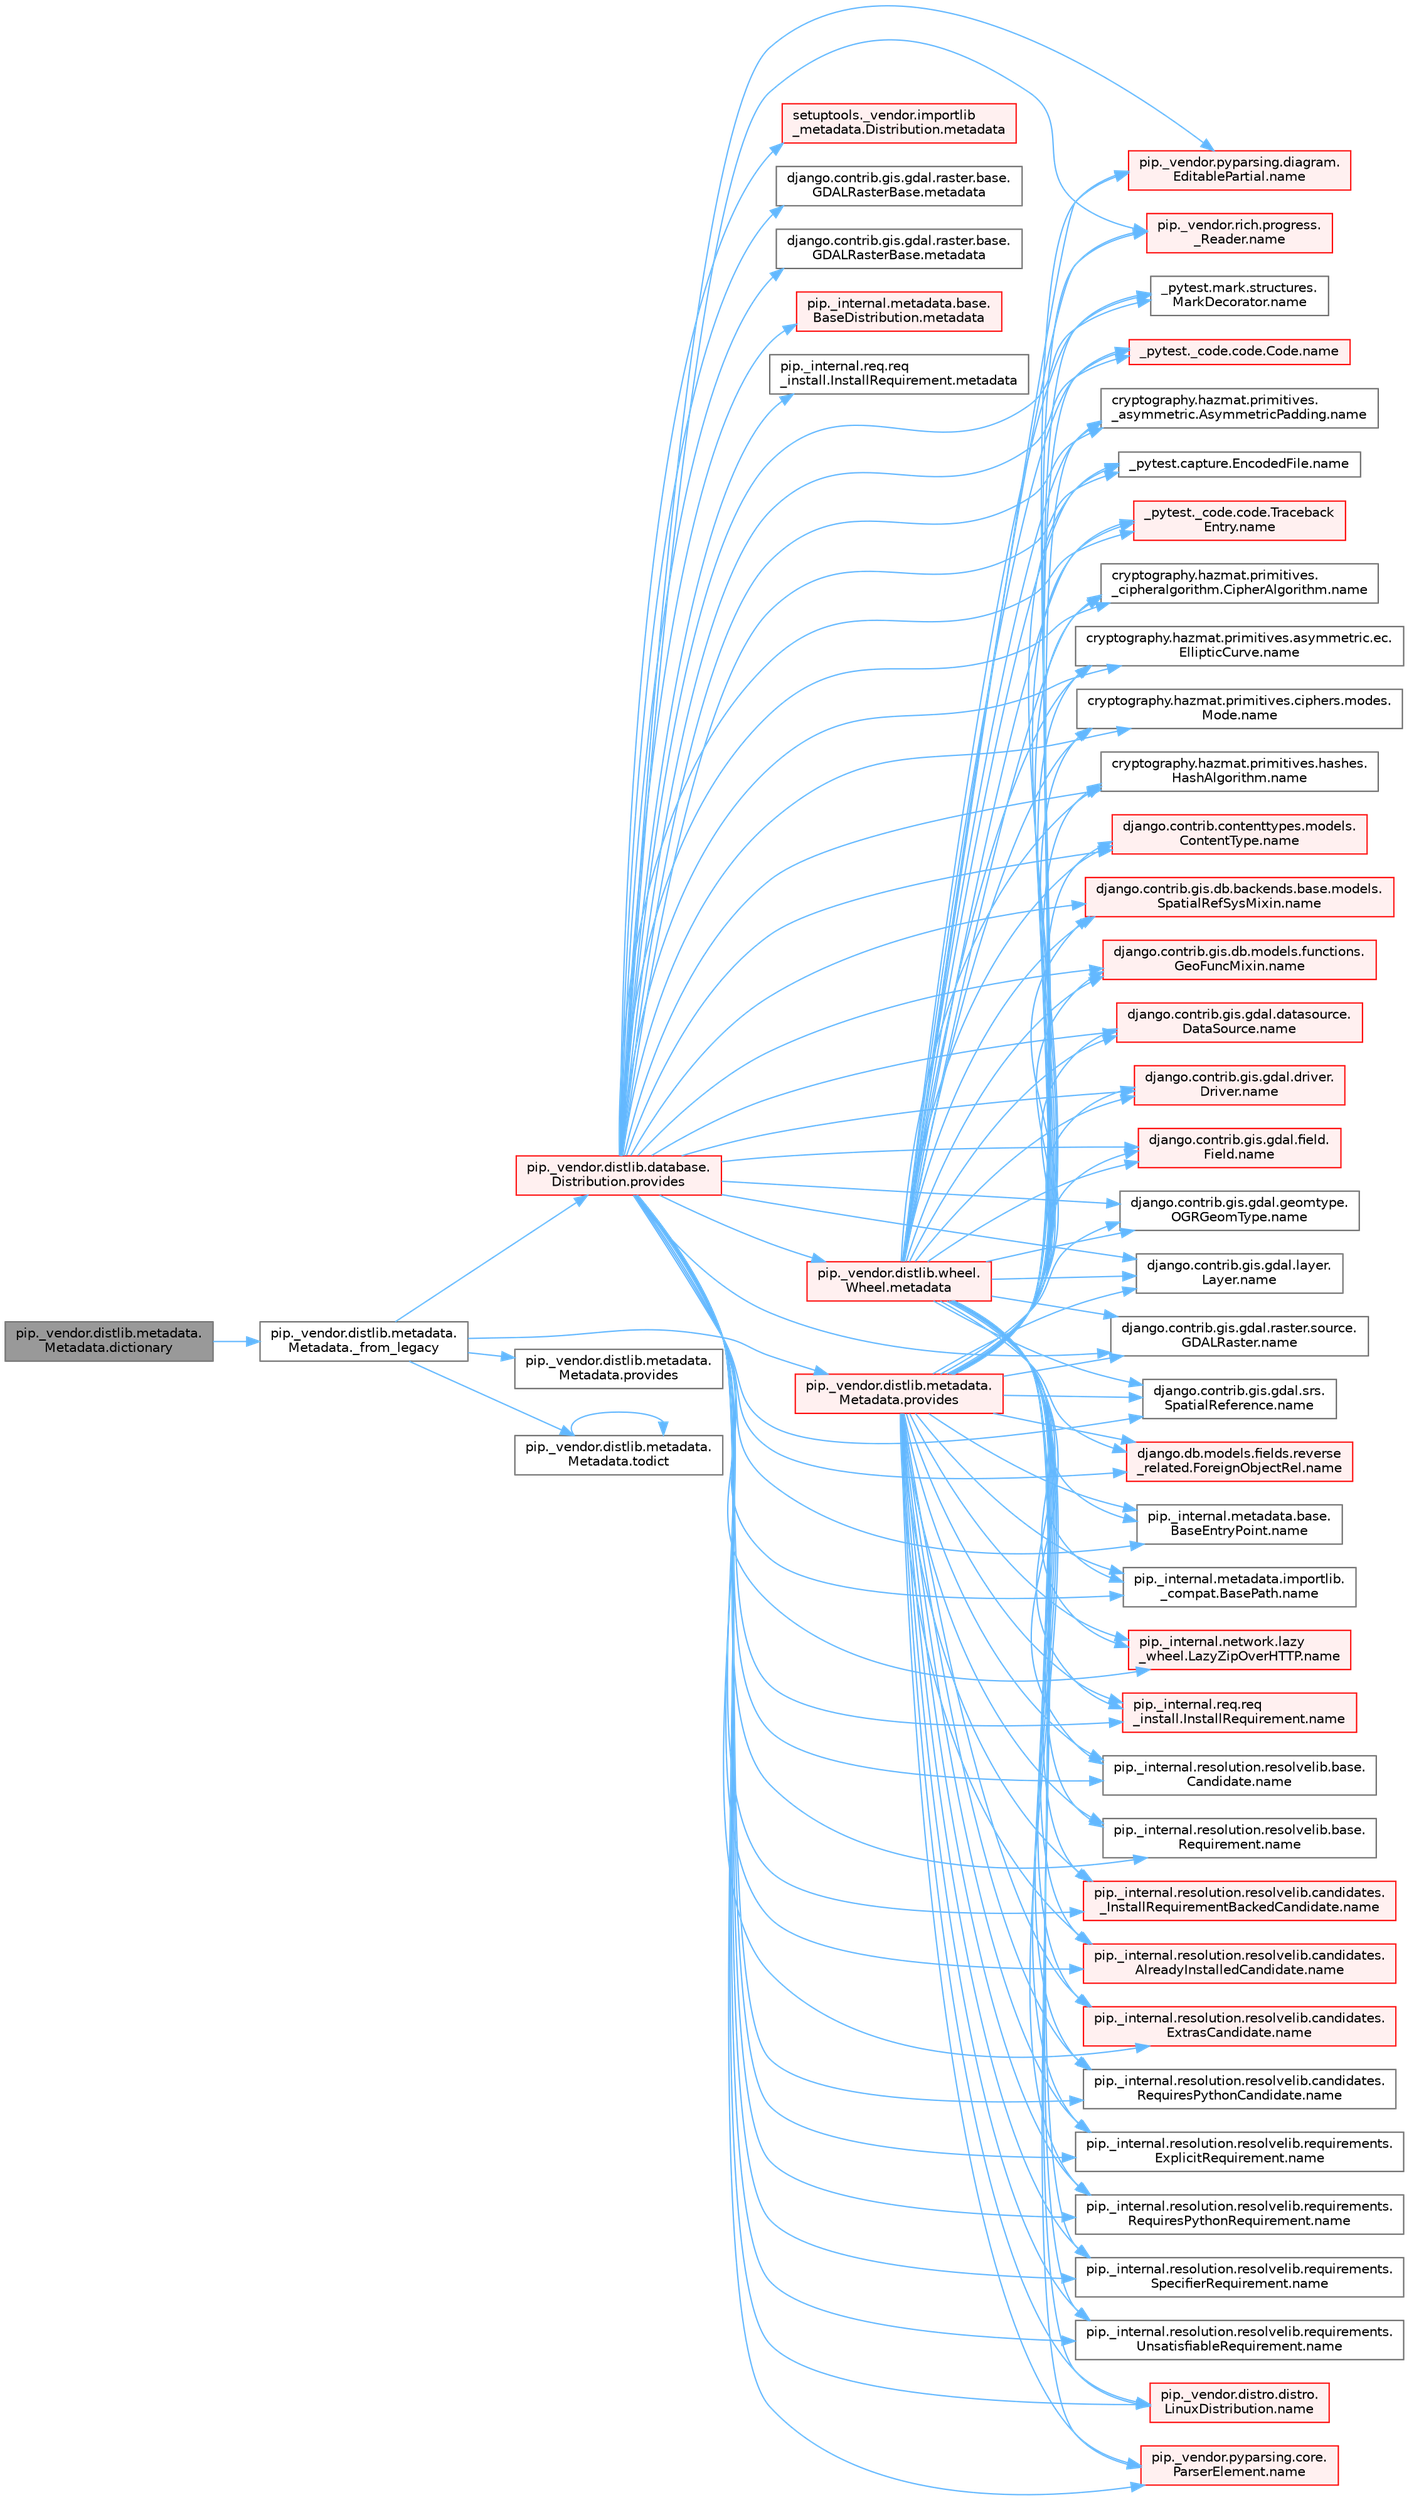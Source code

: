 digraph "pip._vendor.distlib.metadata.Metadata.dictionary"
{
 // LATEX_PDF_SIZE
  bgcolor="transparent";
  edge [fontname=Helvetica,fontsize=10,labelfontname=Helvetica,labelfontsize=10];
  node [fontname=Helvetica,fontsize=10,shape=box,height=0.2,width=0.4];
  rankdir="LR";
  Node1 [id="Node000001",label="pip._vendor.distlib.metadata.\lMetadata.dictionary",height=0.2,width=0.4,color="gray40", fillcolor="grey60", style="filled", fontcolor="black",tooltip=" "];
  Node1 -> Node2 [id="edge1_Node000001_Node000002",color="steelblue1",style="solid",tooltip=" "];
  Node2 [id="Node000002",label="pip._vendor.distlib.metadata.\lMetadata._from_legacy",height=0.2,width=0.4,color="grey40", fillcolor="white", style="filled",URL="$classpip_1_1__vendor_1_1distlib_1_1metadata_1_1_metadata.html#a3b57a91825edd9635364660b49124ebb",tooltip=" "];
  Node2 -> Node3 [id="edge2_Node000002_Node000003",color="steelblue1",style="solid",tooltip=" "];
  Node3 [id="Node000003",label="pip._vendor.distlib.database.\lDistribution.provides",height=0.2,width=0.4,color="red", fillcolor="#FFF0F0", style="filled",URL="$classpip_1_1__vendor_1_1distlib_1_1database_1_1_distribution.html#a4de0a18091046a76d9f6e2c424a50f7a",tooltip=" "];
  Node3 -> Node4 [id="edge3_Node000003_Node000004",color="steelblue1",style="solid",tooltip=" "];
  Node4 [id="Node000004",label="django.contrib.gis.gdal.raster.base.\lGDALRasterBase.metadata",height=0.2,width=0.4,color="grey40", fillcolor="white", style="filled",URL="$classdjango_1_1contrib_1_1gis_1_1gdal_1_1raster_1_1base_1_1_g_d_a_l_raster_base.html#ac656a9816397d9b605bdbc6175fde717",tooltip=" "];
  Node3 -> Node5 [id="edge4_Node000003_Node000005",color="steelblue1",style="solid",tooltip=" "];
  Node5 [id="Node000005",label="django.contrib.gis.gdal.raster.base.\lGDALRasterBase.metadata",height=0.2,width=0.4,color="grey40", fillcolor="white", style="filled",URL="$classdjango_1_1contrib_1_1gis_1_1gdal_1_1raster_1_1base_1_1_g_d_a_l_raster_base.html#ac68a22e3a52d43707936b339b8af62ad",tooltip=" "];
  Node3 -> Node6 [id="edge5_Node000003_Node000006",color="steelblue1",style="solid",tooltip=" "];
  Node6 [id="Node000006",label="pip._internal.metadata.base.\lBaseDistribution.metadata",height=0.2,width=0.4,color="red", fillcolor="#FFF0F0", style="filled",URL="$classpip_1_1__internal_1_1metadata_1_1base_1_1_base_distribution.html#a665b55bcebd861e5959f53a7d2f1350f",tooltip=" "];
  Node3 -> Node391 [id="edge6_Node000003_Node000391",color="steelblue1",style="solid",tooltip=" "];
  Node391 [id="Node000391",label="pip._internal.req.req\l_install.InstallRequirement.metadata",height=0.2,width=0.4,color="grey40", fillcolor="white", style="filled",URL="$classpip_1_1__internal_1_1req_1_1req__install_1_1_install_requirement.html#a212fdd382933af2966e6a94c2db91bca",tooltip=" "];
  Node3 -> Node392 [id="edge7_Node000003_Node000392",color="steelblue1",style="solid",tooltip=" "];
  Node392 [id="Node000392",label="pip._vendor.distlib.wheel.\lWheel.metadata",height=0.2,width=0.4,color="red", fillcolor="#FFF0F0", style="filled",URL="$classpip_1_1__vendor_1_1distlib_1_1wheel_1_1_wheel.html#a9e567ddb3165e2b2bdb2c358774b32a6",tooltip=" "];
  Node392 -> Node343 [id="edge8_Node000392_Node000343",color="steelblue1",style="solid",tooltip=" "];
  Node343 [id="Node000343",label="_pytest._code.code.Code.name",height=0.2,width=0.4,color="red", fillcolor="#FFF0F0", style="filled",URL="$class__pytest_1_1__code_1_1code_1_1_code.html#a1f3cbc53ca6df4a1bab12183694b6e78",tooltip=" "];
  Node392 -> Node344 [id="edge9_Node000392_Node000344",color="steelblue1",style="solid",tooltip=" "];
  Node344 [id="Node000344",label="_pytest._code.code.Traceback\lEntry.name",height=0.2,width=0.4,color="red", fillcolor="#FFF0F0", style="filled",URL="$class__pytest_1_1__code_1_1code_1_1_traceback_entry.html#a106b95c0753f41669fbfb8ee4c11ad3d",tooltip=" "];
  Node392 -> Node345 [id="edge10_Node000392_Node000345",color="steelblue1",style="solid",tooltip=" "];
  Node345 [id="Node000345",label="_pytest.capture.EncodedFile.name",height=0.2,width=0.4,color="grey40", fillcolor="white", style="filled",URL="$class__pytest_1_1capture_1_1_encoded_file.html#a738c73b5de21c7261d9e51f71e4f0397",tooltip=" "];
  Node392 -> Node346 [id="edge11_Node000392_Node000346",color="steelblue1",style="solid",tooltip=" "];
  Node346 [id="Node000346",label="_pytest.mark.structures.\lMarkDecorator.name",height=0.2,width=0.4,color="grey40", fillcolor="white", style="filled",URL="$class__pytest_1_1mark_1_1structures_1_1_mark_decorator.html#ae8f66760cda125450e0e3bd38689c72f",tooltip=" "];
  Node392 -> Node347 [id="edge12_Node000392_Node000347",color="steelblue1",style="solid",tooltip=" "];
  Node347 [id="Node000347",label="cryptography.hazmat.primitives.\l_asymmetric.AsymmetricPadding.name",height=0.2,width=0.4,color="grey40", fillcolor="white", style="filled",URL="$classcryptography_1_1hazmat_1_1primitives_1_1__asymmetric_1_1_asymmetric_padding.html#a8f72e8284cb336861a873ed5ce0e39b5",tooltip=" "];
  Node392 -> Node348 [id="edge13_Node000392_Node000348",color="steelblue1",style="solid",tooltip=" "];
  Node348 [id="Node000348",label="cryptography.hazmat.primitives.\l_cipheralgorithm.CipherAlgorithm.name",height=0.2,width=0.4,color="grey40", fillcolor="white", style="filled",URL="$classcryptography_1_1hazmat_1_1primitives_1_1__cipheralgorithm_1_1_cipher_algorithm.html#a50567a5c3388450ab7aa883ab34a1ac7",tooltip=" "];
  Node392 -> Node349 [id="edge14_Node000392_Node000349",color="steelblue1",style="solid",tooltip=" "];
  Node349 [id="Node000349",label="cryptography.hazmat.primitives.asymmetric.ec.\lEllipticCurve.name",height=0.2,width=0.4,color="grey40", fillcolor="white", style="filled",URL="$classcryptography_1_1hazmat_1_1primitives_1_1asymmetric_1_1ec_1_1_elliptic_curve.html#a2775c4e945309a6c7ea33dace1698a60",tooltip=" "];
  Node392 -> Node350 [id="edge15_Node000392_Node000350",color="steelblue1",style="solid",tooltip=" "];
  Node350 [id="Node000350",label="cryptography.hazmat.primitives.ciphers.modes.\lMode.name",height=0.2,width=0.4,color="grey40", fillcolor="white", style="filled",URL="$classcryptography_1_1hazmat_1_1primitives_1_1ciphers_1_1modes_1_1_mode.html#a99d93fd1370a2abbb5bb5cffbd5ff0f7",tooltip=" "];
  Node392 -> Node351 [id="edge16_Node000392_Node000351",color="steelblue1",style="solid",tooltip=" "];
  Node351 [id="Node000351",label="cryptography.hazmat.primitives.hashes.\lHashAlgorithm.name",height=0.2,width=0.4,color="grey40", fillcolor="white", style="filled",URL="$classcryptography_1_1hazmat_1_1primitives_1_1hashes_1_1_hash_algorithm.html#a42c7e1582d9b46a015774af9e5cbbb0b",tooltip=" "];
  Node392 -> Node352 [id="edge17_Node000392_Node000352",color="steelblue1",style="solid",tooltip=" "];
  Node352 [id="Node000352",label="django.contrib.contenttypes.models.\lContentType.name",height=0.2,width=0.4,color="red", fillcolor="#FFF0F0", style="filled",URL="$classdjango_1_1contrib_1_1contenttypes_1_1models_1_1_content_type.html#a305b62f56597bb2e4823dcf5e6ccdcf8",tooltip=" "];
  Node392 -> Node354 [id="edge18_Node000392_Node000354",color="steelblue1",style="solid",tooltip=" "];
  Node354 [id="Node000354",label="django.contrib.gis.db.backends.base.models.\lSpatialRefSysMixin.name",height=0.2,width=0.4,color="red", fillcolor="#FFF0F0", style="filled",URL="$classdjango_1_1contrib_1_1gis_1_1db_1_1backends_1_1base_1_1models_1_1_spatial_ref_sys_mixin.html#a56fe36e786b49160249395f453dd1cab",tooltip=" "];
  Node392 -> Node355 [id="edge19_Node000392_Node000355",color="steelblue1",style="solid",tooltip=" "];
  Node355 [id="Node000355",label="django.contrib.gis.db.models.functions.\lGeoFuncMixin.name",height=0.2,width=0.4,color="red", fillcolor="#FFF0F0", style="filled",URL="$classdjango_1_1contrib_1_1gis_1_1db_1_1models_1_1functions_1_1_geo_func_mixin.html#adeeb6b2c9db337396468712e919af622",tooltip=" "];
  Node392 -> Node356 [id="edge20_Node000392_Node000356",color="steelblue1",style="solid",tooltip=" "];
  Node356 [id="Node000356",label="django.contrib.gis.gdal.datasource.\lDataSource.name",height=0.2,width=0.4,color="red", fillcolor="#FFF0F0", style="filled",URL="$classdjango_1_1contrib_1_1gis_1_1gdal_1_1datasource_1_1_data_source.html#aaa98728c7ef6f4d96c689550e8af3ed5",tooltip=" "];
  Node392 -> Node357 [id="edge21_Node000392_Node000357",color="steelblue1",style="solid",tooltip=" "];
  Node357 [id="Node000357",label="django.contrib.gis.gdal.driver.\lDriver.name",height=0.2,width=0.4,color="red", fillcolor="#FFF0F0", style="filled",URL="$classdjango_1_1contrib_1_1gis_1_1gdal_1_1driver_1_1_driver.html#aaa5d4d1b9fd762839db84d1e56e36b7f",tooltip=" "];
  Node392 -> Node358 [id="edge22_Node000392_Node000358",color="steelblue1",style="solid",tooltip=" "];
  Node358 [id="Node000358",label="django.contrib.gis.gdal.field.\lField.name",height=0.2,width=0.4,color="red", fillcolor="#FFF0F0", style="filled",URL="$classdjango_1_1contrib_1_1gis_1_1gdal_1_1field_1_1_field.html#a28a3b0af5006d5abf34d5b1497011368",tooltip=" "];
  Node392 -> Node359 [id="edge23_Node000392_Node000359",color="steelblue1",style="solid",tooltip=" "];
  Node359 [id="Node000359",label="django.contrib.gis.gdal.geomtype.\lOGRGeomType.name",height=0.2,width=0.4,color="grey40", fillcolor="white", style="filled",URL="$classdjango_1_1contrib_1_1gis_1_1gdal_1_1geomtype_1_1_o_g_r_geom_type.html#a719b3100682ab8df79fd8a2484163b8e",tooltip=" "];
  Node392 -> Node360 [id="edge24_Node000392_Node000360",color="steelblue1",style="solid",tooltip=" "];
  Node360 [id="Node000360",label="django.contrib.gis.gdal.layer.\lLayer.name",height=0.2,width=0.4,color="grey40", fillcolor="white", style="filled",URL="$classdjango_1_1contrib_1_1gis_1_1gdal_1_1layer_1_1_layer.html#a53791d8e2fe8b1ca86b426a625e7d66c",tooltip=" "];
  Node392 -> Node361 [id="edge25_Node000392_Node000361",color="steelblue1",style="solid",tooltip=" "];
  Node361 [id="Node000361",label="django.contrib.gis.gdal.raster.source.\lGDALRaster.name",height=0.2,width=0.4,color="grey40", fillcolor="white", style="filled",URL="$classdjango_1_1contrib_1_1gis_1_1gdal_1_1raster_1_1source_1_1_g_d_a_l_raster.html#a6cca2a8eca0ab4ff2e89f0f0cce590d1",tooltip=" "];
  Node392 -> Node362 [id="edge26_Node000392_Node000362",color="steelblue1",style="solid",tooltip=" "];
  Node362 [id="Node000362",label="django.contrib.gis.gdal.srs.\lSpatialReference.name",height=0.2,width=0.4,color="grey40", fillcolor="white", style="filled",URL="$classdjango_1_1contrib_1_1gis_1_1gdal_1_1srs_1_1_spatial_reference.html#ac2c9d37b41ae1a91ca63a7046590d603",tooltip=" "];
  Node392 -> Node363 [id="edge27_Node000392_Node000363",color="steelblue1",style="solid",tooltip=" "];
  Node363 [id="Node000363",label="django.db.models.fields.reverse\l_related.ForeignObjectRel.name",height=0.2,width=0.4,color="red", fillcolor="#FFF0F0", style="filled",URL="$classdjango_1_1db_1_1models_1_1fields_1_1reverse__related_1_1_foreign_object_rel.html#a5c0c2387142987d2c9582e677e90b5d7",tooltip=" "];
  Node392 -> Node364 [id="edge28_Node000392_Node000364",color="steelblue1",style="solid",tooltip=" "];
  Node364 [id="Node000364",label="pip._internal.metadata.base.\lBaseEntryPoint.name",height=0.2,width=0.4,color="grey40", fillcolor="white", style="filled",URL="$classpip_1_1__internal_1_1metadata_1_1base_1_1_base_entry_point.html#acd0c7299966258aeb0876da26520233d",tooltip=" "];
  Node392 -> Node365 [id="edge29_Node000392_Node000365",color="steelblue1",style="solid",tooltip=" "];
  Node365 [id="Node000365",label="pip._internal.metadata.importlib.\l_compat.BasePath.name",height=0.2,width=0.4,color="grey40", fillcolor="white", style="filled",URL="$classpip_1_1__internal_1_1metadata_1_1importlib_1_1__compat_1_1_base_path.html#aa5b4e00be6be00e1bd599909ae50bc00",tooltip=" "];
  Node392 -> Node366 [id="edge30_Node000392_Node000366",color="steelblue1",style="solid",tooltip=" "];
  Node366 [id="Node000366",label="pip._internal.network.lazy\l_wheel.LazyZipOverHTTP.name",height=0.2,width=0.4,color="red", fillcolor="#FFF0F0", style="filled",URL="$classpip_1_1__internal_1_1network_1_1lazy__wheel_1_1_lazy_zip_over_h_t_t_p.html#a59403bb703d375caa6c1dda7573257a1",tooltip=" "];
  Node392 -> Node367 [id="edge31_Node000392_Node000367",color="steelblue1",style="solid",tooltip=" "];
  Node367 [id="Node000367",label="pip._internal.req.req\l_install.InstallRequirement.name",height=0.2,width=0.4,color="red", fillcolor="#FFF0F0", style="filled",URL="$classpip_1_1__internal_1_1req_1_1req__install_1_1_install_requirement.html#a6b019e16ae98576ae64c68e0f5824e34",tooltip=" "];
  Node392 -> Node375 [id="edge32_Node000392_Node000375",color="steelblue1",style="solid",tooltip=" "];
  Node375 [id="Node000375",label="pip._internal.resolution.resolvelib.base.\lCandidate.name",height=0.2,width=0.4,color="grey40", fillcolor="white", style="filled",URL="$classpip_1_1__internal_1_1resolution_1_1resolvelib_1_1base_1_1_candidate.html#a7000e68e912182072a011f9df0c142ee",tooltip=" "];
  Node392 -> Node376 [id="edge33_Node000392_Node000376",color="steelblue1",style="solid",tooltip=" "];
  Node376 [id="Node000376",label="pip._internal.resolution.resolvelib.base.\lRequirement.name",height=0.2,width=0.4,color="grey40", fillcolor="white", style="filled",URL="$classpip_1_1__internal_1_1resolution_1_1resolvelib_1_1base_1_1_requirement.html#a013752876d4b3521f3a087987b443d90",tooltip=" "];
  Node392 -> Node377 [id="edge34_Node000392_Node000377",color="steelblue1",style="solid",tooltip=" "];
  Node377 [id="Node000377",label="pip._internal.resolution.resolvelib.candidates.\l_InstallRequirementBackedCandidate.name",height=0.2,width=0.4,color="red", fillcolor="#FFF0F0", style="filled",URL="$classpip_1_1__internal_1_1resolution_1_1resolvelib_1_1candidates_1_1___install_requirement_backed_candidate.html#a1538a825241b855a4abf51d6bf616cde",tooltip=" "];
  Node392 -> Node409 [id="edge35_Node000392_Node000409",color="steelblue1",style="solid",tooltip=" "];
  Node409 [id="Node000409",label="pip._internal.resolution.resolvelib.candidates.\lAlreadyInstalledCandidate.name",height=0.2,width=0.4,color="red", fillcolor="#FFF0F0", style="filled",URL="$classpip_1_1__internal_1_1resolution_1_1resolvelib_1_1candidates_1_1_already_installed_candidate.html#a0f4ae3f092daa140dc8bda04e8d0f2d0",tooltip=" "];
  Node392 -> Node410 [id="edge36_Node000392_Node000410",color="steelblue1",style="solid",tooltip=" "];
  Node410 [id="Node000410",label="pip._internal.resolution.resolvelib.candidates.\lExtrasCandidate.name",height=0.2,width=0.4,color="red", fillcolor="#FFF0F0", style="filled",URL="$classpip_1_1__internal_1_1resolution_1_1resolvelib_1_1candidates_1_1_extras_candidate.html#a6e13b1ab724cd7af8b22cadb37352b31",tooltip=" "];
  Node392 -> Node538 [id="edge37_Node000392_Node000538",color="steelblue1",style="solid",tooltip=" "];
  Node538 [id="Node000538",label="pip._internal.resolution.resolvelib.candidates.\lRequiresPythonCandidate.name",height=0.2,width=0.4,color="grey40", fillcolor="white", style="filled",URL="$classpip_1_1__internal_1_1resolution_1_1resolvelib_1_1candidates_1_1_requires_python_candidate.html#aeff13058676b07d1b67feed53749d838",tooltip=" "];
  Node392 -> Node539 [id="edge38_Node000392_Node000539",color="steelblue1",style="solid",tooltip=" "];
  Node539 [id="Node000539",label="pip._internal.resolution.resolvelib.requirements.\lExplicitRequirement.name",height=0.2,width=0.4,color="grey40", fillcolor="white", style="filled",URL="$classpip_1_1__internal_1_1resolution_1_1resolvelib_1_1requirements_1_1_explicit_requirement.html#a3e8f9b07c17be864b1a90cc2f5e87b35",tooltip=" "];
  Node392 -> Node540 [id="edge39_Node000392_Node000540",color="steelblue1",style="solid",tooltip=" "];
  Node540 [id="Node000540",label="pip._internal.resolution.resolvelib.requirements.\lRequiresPythonRequirement.name",height=0.2,width=0.4,color="grey40", fillcolor="white", style="filled",URL="$classpip_1_1__internal_1_1resolution_1_1resolvelib_1_1requirements_1_1_requires_python_requirement.html#ac555e717a97ebb38cb2ad735939cf8b8",tooltip=" "];
  Node392 -> Node541 [id="edge40_Node000392_Node000541",color="steelblue1",style="solid",tooltip=" "];
  Node541 [id="Node000541",label="pip._internal.resolution.resolvelib.requirements.\lSpecifierRequirement.name",height=0.2,width=0.4,color="grey40", fillcolor="white", style="filled",URL="$classpip_1_1__internal_1_1resolution_1_1resolvelib_1_1requirements_1_1_specifier_requirement.html#af2ae64f787d166605910d13457564fd9",tooltip=" "];
  Node392 -> Node542 [id="edge41_Node000392_Node000542",color="steelblue1",style="solid",tooltip=" "];
  Node542 [id="Node000542",label="pip._internal.resolution.resolvelib.requirements.\lUnsatisfiableRequirement.name",height=0.2,width=0.4,color="grey40", fillcolor="white", style="filled",URL="$classpip_1_1__internal_1_1resolution_1_1resolvelib_1_1requirements_1_1_unsatisfiable_requirement.html#a78f7012fa925a93d5600232bf2bc9728",tooltip=" "];
  Node392 -> Node543 [id="edge42_Node000392_Node000543",color="steelblue1",style="solid",tooltip=" "];
  Node543 [id="Node000543",label="pip._vendor.distro.distro.\lLinuxDistribution.name",height=0.2,width=0.4,color="red", fillcolor="#FFF0F0", style="filled",URL="$classpip_1_1__vendor_1_1distro_1_1distro_1_1_linux_distribution.html#a0f30009e5f86e89a27bd187e8a759e32",tooltip=" "];
  Node392 -> Node621 [id="edge43_Node000392_Node000621",color="steelblue1",style="solid",tooltip=" "];
  Node621 [id="Node000621",label="pip._vendor.pyparsing.core.\lParserElement.name",height=0.2,width=0.4,color="red", fillcolor="#FFF0F0", style="filled",URL="$classpip_1_1__vendor_1_1pyparsing_1_1core_1_1_parser_element.html#ad7db196655f86eaadabd81c40af25717",tooltip=" "];
  Node392 -> Node719 [id="edge44_Node000392_Node000719",color="steelblue1",style="solid",tooltip=" "];
  Node719 [id="Node000719",label="pip._vendor.pyparsing.diagram.\lEditablePartial.name",height=0.2,width=0.4,color="red", fillcolor="#FFF0F0", style="filled",URL="$classpip_1_1__vendor_1_1pyparsing_1_1diagram_1_1_editable_partial.html#a3c8365249bd6514fce002d62622de581",tooltip=" "];
  Node392 -> Node723 [id="edge45_Node000392_Node000723",color="steelblue1",style="solid",tooltip=" "];
  Node723 [id="Node000723",label="pip._vendor.rich.progress.\l_Reader.name",height=0.2,width=0.4,color="red", fillcolor="#FFF0F0", style="filled",URL="$classpip_1_1__vendor_1_1rich_1_1progress_1_1___reader.html#a545f897ce86cf3e798598cb200357c13",tooltip=" "];
  Node3 -> Node586 [id="edge46_Node000003_Node000586",color="steelblue1",style="solid",tooltip=" "];
  Node586 [id="Node000586",label="setuptools._vendor.importlib\l_metadata.Distribution.metadata",height=0.2,width=0.4,color="red", fillcolor="#FFF0F0", style="filled",URL="$classsetuptools_1_1__vendor_1_1importlib__metadata_1_1_distribution.html#afe56c9fb55cf594cb94d0ebe52c32fad",tooltip=" "];
  Node3 -> Node343 [id="edge47_Node000003_Node000343",color="steelblue1",style="solid",tooltip=" "];
  Node3 -> Node344 [id="edge48_Node000003_Node000344",color="steelblue1",style="solid",tooltip=" "];
  Node3 -> Node345 [id="edge49_Node000003_Node000345",color="steelblue1",style="solid",tooltip=" "];
  Node3 -> Node346 [id="edge50_Node000003_Node000346",color="steelblue1",style="solid",tooltip=" "];
  Node3 -> Node347 [id="edge51_Node000003_Node000347",color="steelblue1",style="solid",tooltip=" "];
  Node3 -> Node348 [id="edge52_Node000003_Node000348",color="steelblue1",style="solid",tooltip=" "];
  Node3 -> Node349 [id="edge53_Node000003_Node000349",color="steelblue1",style="solid",tooltip=" "];
  Node3 -> Node350 [id="edge54_Node000003_Node000350",color="steelblue1",style="solid",tooltip=" "];
  Node3 -> Node351 [id="edge55_Node000003_Node000351",color="steelblue1",style="solid",tooltip=" "];
  Node3 -> Node352 [id="edge56_Node000003_Node000352",color="steelblue1",style="solid",tooltip=" "];
  Node3 -> Node354 [id="edge57_Node000003_Node000354",color="steelblue1",style="solid",tooltip=" "];
  Node3 -> Node355 [id="edge58_Node000003_Node000355",color="steelblue1",style="solid",tooltip=" "];
  Node3 -> Node356 [id="edge59_Node000003_Node000356",color="steelblue1",style="solid",tooltip=" "];
  Node3 -> Node357 [id="edge60_Node000003_Node000357",color="steelblue1",style="solid",tooltip=" "];
  Node3 -> Node358 [id="edge61_Node000003_Node000358",color="steelblue1",style="solid",tooltip=" "];
  Node3 -> Node359 [id="edge62_Node000003_Node000359",color="steelblue1",style="solid",tooltip=" "];
  Node3 -> Node360 [id="edge63_Node000003_Node000360",color="steelblue1",style="solid",tooltip=" "];
  Node3 -> Node361 [id="edge64_Node000003_Node000361",color="steelblue1",style="solid",tooltip=" "];
  Node3 -> Node362 [id="edge65_Node000003_Node000362",color="steelblue1",style="solid",tooltip=" "];
  Node3 -> Node363 [id="edge66_Node000003_Node000363",color="steelblue1",style="solid",tooltip=" "];
  Node3 -> Node364 [id="edge67_Node000003_Node000364",color="steelblue1",style="solid",tooltip=" "];
  Node3 -> Node365 [id="edge68_Node000003_Node000365",color="steelblue1",style="solid",tooltip=" "];
  Node3 -> Node366 [id="edge69_Node000003_Node000366",color="steelblue1",style="solid",tooltip=" "];
  Node3 -> Node367 [id="edge70_Node000003_Node000367",color="steelblue1",style="solid",tooltip=" "];
  Node3 -> Node375 [id="edge71_Node000003_Node000375",color="steelblue1",style="solid",tooltip=" "];
  Node3 -> Node376 [id="edge72_Node000003_Node000376",color="steelblue1",style="solid",tooltip=" "];
  Node3 -> Node377 [id="edge73_Node000003_Node000377",color="steelblue1",style="solid",tooltip=" "];
  Node3 -> Node409 [id="edge74_Node000003_Node000409",color="steelblue1",style="solid",tooltip=" "];
  Node3 -> Node410 [id="edge75_Node000003_Node000410",color="steelblue1",style="solid",tooltip=" "];
  Node3 -> Node538 [id="edge76_Node000003_Node000538",color="steelblue1",style="solid",tooltip=" "];
  Node3 -> Node539 [id="edge77_Node000003_Node000539",color="steelblue1",style="solid",tooltip=" "];
  Node3 -> Node540 [id="edge78_Node000003_Node000540",color="steelblue1",style="solid",tooltip=" "];
  Node3 -> Node541 [id="edge79_Node000003_Node000541",color="steelblue1",style="solid",tooltip=" "];
  Node3 -> Node542 [id="edge80_Node000003_Node000542",color="steelblue1",style="solid",tooltip=" "];
  Node3 -> Node543 [id="edge81_Node000003_Node000543",color="steelblue1",style="solid",tooltip=" "];
  Node3 -> Node621 [id="edge82_Node000003_Node000621",color="steelblue1",style="solid",tooltip=" "];
  Node3 -> Node719 [id="edge83_Node000003_Node000719",color="steelblue1",style="solid",tooltip=" "];
  Node3 -> Node723 [id="edge84_Node000003_Node000723",color="steelblue1",style="solid",tooltip=" "];
  Node2 -> Node4523 [id="edge85_Node000002_Node004523",color="steelblue1",style="solid",tooltip=" "];
  Node4523 [id="Node004523",label="pip._vendor.distlib.metadata.\lMetadata.provides",height=0.2,width=0.4,color="red", fillcolor="#FFF0F0", style="filled",URL="$classpip_1_1__vendor_1_1distlib_1_1metadata_1_1_metadata.html#ae53753d7d2db182469e417659e3d3d2f",tooltip=" "];
  Node4523 -> Node343 [id="edge86_Node004523_Node000343",color="steelblue1",style="solid",tooltip=" "];
  Node4523 -> Node344 [id="edge87_Node004523_Node000344",color="steelblue1",style="solid",tooltip=" "];
  Node4523 -> Node345 [id="edge88_Node004523_Node000345",color="steelblue1",style="solid",tooltip=" "];
  Node4523 -> Node346 [id="edge89_Node004523_Node000346",color="steelblue1",style="solid",tooltip=" "];
  Node4523 -> Node347 [id="edge90_Node004523_Node000347",color="steelblue1",style="solid",tooltip=" "];
  Node4523 -> Node348 [id="edge91_Node004523_Node000348",color="steelblue1",style="solid",tooltip=" "];
  Node4523 -> Node349 [id="edge92_Node004523_Node000349",color="steelblue1",style="solid",tooltip=" "];
  Node4523 -> Node350 [id="edge93_Node004523_Node000350",color="steelblue1",style="solid",tooltip=" "];
  Node4523 -> Node351 [id="edge94_Node004523_Node000351",color="steelblue1",style="solid",tooltip=" "];
  Node4523 -> Node352 [id="edge95_Node004523_Node000352",color="steelblue1",style="solid",tooltip=" "];
  Node4523 -> Node354 [id="edge96_Node004523_Node000354",color="steelblue1",style="solid",tooltip=" "];
  Node4523 -> Node355 [id="edge97_Node004523_Node000355",color="steelblue1",style="solid",tooltip=" "];
  Node4523 -> Node356 [id="edge98_Node004523_Node000356",color="steelblue1",style="solid",tooltip=" "];
  Node4523 -> Node357 [id="edge99_Node004523_Node000357",color="steelblue1",style="solid",tooltip=" "];
  Node4523 -> Node358 [id="edge100_Node004523_Node000358",color="steelblue1",style="solid",tooltip=" "];
  Node4523 -> Node359 [id="edge101_Node004523_Node000359",color="steelblue1",style="solid",tooltip=" "];
  Node4523 -> Node360 [id="edge102_Node004523_Node000360",color="steelblue1",style="solid",tooltip=" "];
  Node4523 -> Node361 [id="edge103_Node004523_Node000361",color="steelblue1",style="solid",tooltip=" "];
  Node4523 -> Node362 [id="edge104_Node004523_Node000362",color="steelblue1",style="solid",tooltip=" "];
  Node4523 -> Node363 [id="edge105_Node004523_Node000363",color="steelblue1",style="solid",tooltip=" "];
  Node4523 -> Node364 [id="edge106_Node004523_Node000364",color="steelblue1",style="solid",tooltip=" "];
  Node4523 -> Node365 [id="edge107_Node004523_Node000365",color="steelblue1",style="solid",tooltip=" "];
  Node4523 -> Node366 [id="edge108_Node004523_Node000366",color="steelblue1",style="solid",tooltip=" "];
  Node4523 -> Node367 [id="edge109_Node004523_Node000367",color="steelblue1",style="solid",tooltip=" "];
  Node4523 -> Node375 [id="edge110_Node004523_Node000375",color="steelblue1",style="solid",tooltip=" "];
  Node4523 -> Node376 [id="edge111_Node004523_Node000376",color="steelblue1",style="solid",tooltip=" "];
  Node4523 -> Node377 [id="edge112_Node004523_Node000377",color="steelblue1",style="solid",tooltip=" "];
  Node4523 -> Node409 [id="edge113_Node004523_Node000409",color="steelblue1",style="solid",tooltip=" "];
  Node4523 -> Node410 [id="edge114_Node004523_Node000410",color="steelblue1",style="solid",tooltip=" "];
  Node4523 -> Node538 [id="edge115_Node004523_Node000538",color="steelblue1",style="solid",tooltip=" "];
  Node4523 -> Node539 [id="edge116_Node004523_Node000539",color="steelblue1",style="solid",tooltip=" "];
  Node4523 -> Node540 [id="edge117_Node004523_Node000540",color="steelblue1",style="solid",tooltip=" "];
  Node4523 -> Node541 [id="edge118_Node004523_Node000541",color="steelblue1",style="solid",tooltip=" "];
  Node4523 -> Node542 [id="edge119_Node004523_Node000542",color="steelblue1",style="solid",tooltip=" "];
  Node4523 -> Node543 [id="edge120_Node004523_Node000543",color="steelblue1",style="solid",tooltip=" "];
  Node4523 -> Node621 [id="edge121_Node004523_Node000621",color="steelblue1",style="solid",tooltip=" "];
  Node4523 -> Node719 [id="edge122_Node004523_Node000719",color="steelblue1",style="solid",tooltip=" "];
  Node4523 -> Node723 [id="edge123_Node004523_Node000723",color="steelblue1",style="solid",tooltip=" "];
  Node2 -> Node4524 [id="edge124_Node000002_Node004524",color="steelblue1",style="solid",tooltip=" "];
  Node4524 [id="Node004524",label="pip._vendor.distlib.metadata.\lMetadata.provides",height=0.2,width=0.4,color="grey40", fillcolor="white", style="filled",URL="$classpip_1_1__vendor_1_1distlib_1_1metadata_1_1_metadata.html#ac7faa425d0663b6e592ff83de0be94db",tooltip=" "];
  Node2 -> Node4525 [id="edge125_Node000002_Node004525",color="steelblue1",style="solid",tooltip=" "];
  Node4525 [id="Node004525",label="pip._vendor.distlib.metadata.\lMetadata.todict",height=0.2,width=0.4,color="grey40", fillcolor="white", style="filled",URL="$classpip_1_1__vendor_1_1distlib_1_1metadata_1_1_metadata.html#a45b1bbf2cd17fe42b4a978fd6fd78228",tooltip=" "];
  Node4525 -> Node4525 [id="edge126_Node004525_Node004525",color="steelblue1",style="solid",tooltip=" "];
}
